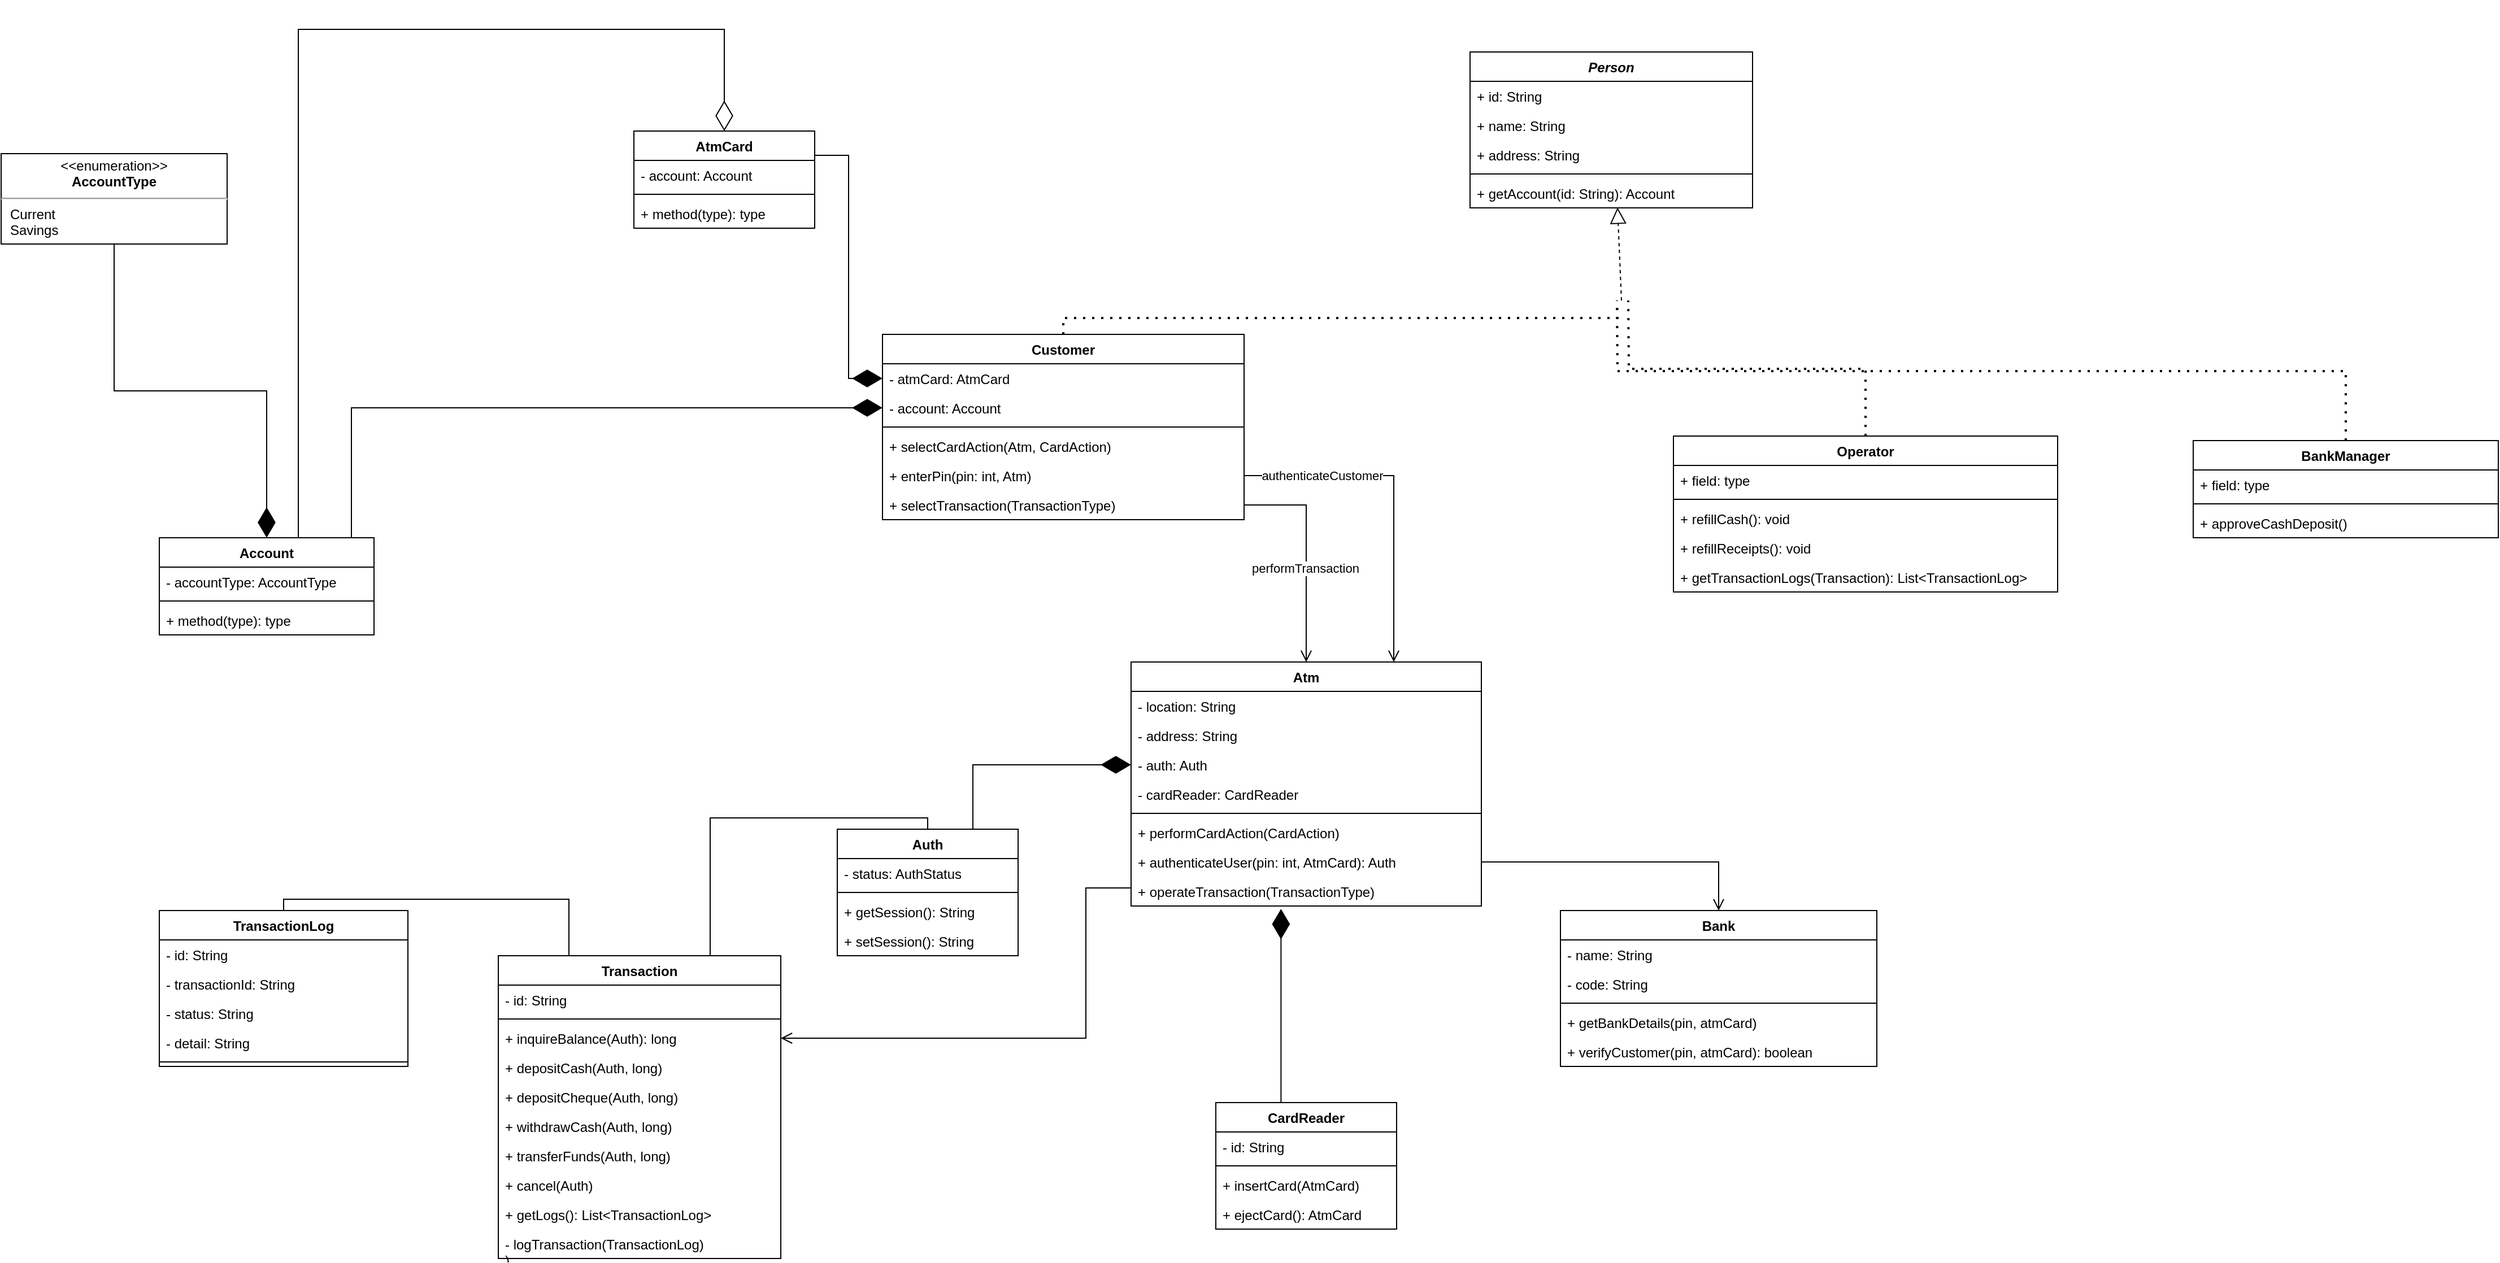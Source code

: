 <mxfile version="20.5.3" type="embed"><diagram id="eKSXfW6ebwsDHYNv0loQ" name="Page-1"><mxGraphModel dx="2106" dy="1080" grid="1" gridSize="10" guides="1" tooltips="1" connect="1" arrows="1" fold="1" page="1" pageScale="1" pageWidth="850" pageHeight="1100" math="0" shadow="0"><root><mxCell id="0"/><mxCell id="1" parent="0"/><mxCell id="2" value="Atm" style="swimlane;fontStyle=1;align=center;verticalAlign=top;childLayout=stackLayout;horizontal=1;startSize=26;horizontalStack=0;resizeParent=1;resizeParentMax=0;resizeLast=0;collapsible=1;marginBottom=0;" vertex="1" parent="1"><mxGeometry x="570" y="690" width="310" height="216" as="geometry"/></mxCell><mxCell id="3" value="- location: String" style="text;strokeColor=none;fillColor=none;align=left;verticalAlign=top;spacingLeft=4;spacingRight=4;overflow=hidden;rotatable=0;points=[[0,0.5],[1,0.5]];portConstraint=eastwest;" vertex="1" parent="2"><mxGeometry y="26" width="310" height="26" as="geometry"/></mxCell><mxCell id="109" value="- address: String" style="text;strokeColor=none;fillColor=none;align=left;verticalAlign=top;spacingLeft=4;spacingRight=4;overflow=hidden;rotatable=0;points=[[0,0.5],[1,0.5]];portConstraint=eastwest;" vertex="1" parent="2"><mxGeometry y="52" width="310" height="26" as="geometry"/></mxCell><mxCell id="112" value="- auth: Auth" style="text;strokeColor=none;fillColor=none;align=left;verticalAlign=top;spacingLeft=4;spacingRight=4;overflow=hidden;rotatable=0;points=[[0,0.5],[1,0.5]];portConstraint=eastwest;" vertex="1" parent="2"><mxGeometry y="78" width="310" height="26" as="geometry"/></mxCell><mxCell id="125" value="- cardReader: CardReader" style="text;strokeColor=none;fillColor=none;align=left;verticalAlign=top;spacingLeft=4;spacingRight=4;overflow=hidden;rotatable=0;points=[[0,0.5],[1,0.5]];portConstraint=eastwest;" vertex="1" parent="2"><mxGeometry y="104" width="310" height="26" as="geometry"/></mxCell><mxCell id="4" value="" style="line;strokeWidth=1;fillColor=none;align=left;verticalAlign=middle;spacingTop=-1;spacingLeft=3;spacingRight=3;rotatable=0;labelPosition=right;points=[];portConstraint=eastwest;strokeColor=inherit;" vertex="1" parent="2"><mxGeometry y="130" width="310" height="8" as="geometry"/></mxCell><mxCell id="123" value="+ performCardAction(CardAction)" style="text;strokeColor=none;fillColor=none;align=left;verticalAlign=top;spacingLeft=4;spacingRight=4;overflow=hidden;rotatable=0;points=[[0,0.5],[1,0.5]];portConstraint=eastwest;" vertex="1" parent="2"><mxGeometry y="138" width="310" height="26" as="geometry"/></mxCell><mxCell id="5" value="+ authenticateUser(pin: int, AtmCard): Auth" style="text;strokeColor=none;fillColor=none;align=left;verticalAlign=top;spacingLeft=4;spacingRight=4;overflow=hidden;rotatable=0;points=[[0,0.5],[1,0.5]];portConstraint=eastwest;" vertex="1" parent="2"><mxGeometry y="164" width="310" height="26" as="geometry"/></mxCell><mxCell id="110" value="+ operateTransaction(TransactionType)" style="text;strokeColor=none;fillColor=none;align=left;verticalAlign=top;spacingLeft=4;spacingRight=4;overflow=hidden;rotatable=0;points=[[0,0.5],[1,0.5]];portConstraint=eastwest;" vertex="1" parent="2"><mxGeometry y="190" width="310" height="26" as="geometry"/></mxCell><mxCell id="6" value="Operator" style="swimlane;fontStyle=1;align=center;verticalAlign=top;childLayout=stackLayout;horizontal=1;startSize=26;horizontalStack=0;resizeParent=1;resizeParentMax=0;resizeLast=0;collapsible=1;marginBottom=0;" vertex="1" parent="1"><mxGeometry x="1050" y="490" width="340" height="138" as="geometry"/></mxCell><mxCell id="7" value="+ field: type" style="text;strokeColor=none;fillColor=none;align=left;verticalAlign=top;spacingLeft=4;spacingRight=4;overflow=hidden;rotatable=0;points=[[0,0.5],[1,0.5]];portConstraint=eastwest;" vertex="1" parent="6"><mxGeometry y="26" width="340" height="26" as="geometry"/></mxCell><mxCell id="8" value="" style="line;strokeWidth=1;fillColor=none;align=left;verticalAlign=middle;spacingTop=-1;spacingLeft=3;spacingRight=3;rotatable=0;labelPosition=right;points=[];portConstraint=eastwest;strokeColor=inherit;" vertex="1" parent="6"><mxGeometry y="52" width="340" height="8" as="geometry"/></mxCell><mxCell id="9" value="+ refillCash(): void" style="text;strokeColor=none;fillColor=none;align=left;verticalAlign=top;spacingLeft=4;spacingRight=4;overflow=hidden;rotatable=0;points=[[0,0.5],[1,0.5]];portConstraint=eastwest;" vertex="1" parent="6"><mxGeometry y="60" width="340" height="26" as="geometry"/></mxCell><mxCell id="37" value="+ refillReceipts(): void" style="text;strokeColor=none;fillColor=none;align=left;verticalAlign=top;spacingLeft=4;spacingRight=4;overflow=hidden;rotatable=0;points=[[0,0.5],[1,0.5]];portConstraint=eastwest;" vertex="1" parent="6"><mxGeometry y="86" width="340" height="26" as="geometry"/></mxCell><mxCell id="47" value="+ getTransactionLogs(Transaction): List&lt;TransactionLog&gt;" style="text;strokeColor=none;fillColor=none;align=left;verticalAlign=top;spacingLeft=4;spacingRight=4;overflow=hidden;rotatable=0;points=[[0,0.5],[1,0.5]];portConstraint=eastwest;" vertex="1" parent="6"><mxGeometry y="112" width="340" height="26" as="geometry"/></mxCell><mxCell id="10" value="Customer" style="swimlane;fontStyle=1;align=center;verticalAlign=top;childLayout=stackLayout;horizontal=1;startSize=26;horizontalStack=0;resizeParent=1;resizeParentMax=0;resizeLast=0;collapsible=1;marginBottom=0;" vertex="1" parent="1"><mxGeometry x="350" y="400" width="320" height="164" as="geometry"/></mxCell><mxCell id="11" value="- atmCard: AtmCard" style="text;strokeColor=none;fillColor=none;align=left;verticalAlign=top;spacingLeft=4;spacingRight=4;overflow=hidden;rotatable=0;points=[[0,0.5],[1,0.5]];portConstraint=eastwest;" vertex="1" parent="10"><mxGeometry y="26" width="320" height="26" as="geometry"/></mxCell><mxCell id="116" value="- account: Account" style="text;strokeColor=none;fillColor=none;align=left;verticalAlign=top;spacingLeft=4;spacingRight=4;overflow=hidden;rotatable=0;points=[[0,0.5],[1,0.5]];portConstraint=eastwest;" vertex="1" parent="10"><mxGeometry y="52" width="320" height="26" as="geometry"/></mxCell><mxCell id="12" value="" style="line;strokeWidth=1;fillColor=none;align=left;verticalAlign=middle;spacingTop=-1;spacingLeft=3;spacingRight=3;rotatable=0;labelPosition=right;points=[];portConstraint=eastwest;strokeColor=inherit;" vertex="1" parent="10"><mxGeometry y="78" width="320" height="8" as="geometry"/></mxCell><mxCell id="88" value="+ selectCardAction(Atm, CardAction)" style="text;strokeColor=none;fillColor=none;align=left;verticalAlign=top;spacingLeft=4;spacingRight=4;overflow=hidden;rotatable=0;points=[[0,0.5],[1,0.5]];portConstraint=eastwest;" vertex="1" parent="10"><mxGeometry y="86" width="320" height="26" as="geometry"/></mxCell><mxCell id="13" value="+ enterPin(pin: int, Atm)" style="text;strokeColor=none;fillColor=none;align=left;verticalAlign=top;spacingLeft=4;spacingRight=4;overflow=hidden;rotatable=0;points=[[0,0.5],[1,0.5]];portConstraint=eastwest;" vertex="1" parent="10"><mxGeometry y="112" width="320" height="26" as="geometry"/></mxCell><mxCell id="86" value="+ selectTransaction(TransactionType)" style="text;strokeColor=none;fillColor=none;align=left;verticalAlign=top;spacingLeft=4;spacingRight=4;overflow=hidden;rotatable=0;points=[[0,0.5],[1,0.5]];portConstraint=eastwest;" vertex="1" parent="10"><mxGeometry y="138" width="320" height="26" as="geometry"/></mxCell><mxCell id="14" value="BankManager" style="swimlane;fontStyle=1;align=center;verticalAlign=top;childLayout=stackLayout;horizontal=1;startSize=26;horizontalStack=0;resizeParent=1;resizeParentMax=0;resizeLast=0;collapsible=1;marginBottom=0;" vertex="1" parent="1"><mxGeometry x="1510" y="494" width="270" height="86" as="geometry"/></mxCell><mxCell id="15" value="+ field: type" style="text;strokeColor=none;fillColor=none;align=left;verticalAlign=top;spacingLeft=4;spacingRight=4;overflow=hidden;rotatable=0;points=[[0,0.5],[1,0.5]];portConstraint=eastwest;" vertex="1" parent="14"><mxGeometry y="26" width="270" height="26" as="geometry"/></mxCell><mxCell id="16" value="" style="line;strokeWidth=1;fillColor=none;align=left;verticalAlign=middle;spacingTop=-1;spacingLeft=3;spacingRight=3;rotatable=0;labelPosition=right;points=[];portConstraint=eastwest;strokeColor=inherit;" vertex="1" parent="14"><mxGeometry y="52" width="270" height="8" as="geometry"/></mxCell><mxCell id="17" value="+ approveCashDeposit()" style="text;strokeColor=none;fillColor=none;align=left;verticalAlign=top;spacingLeft=4;spacingRight=4;overflow=hidden;rotatable=0;points=[[0,0.5],[1,0.5]];portConstraint=eastwest;" vertex="1" parent="14"><mxGeometry y="60" width="270" height="26" as="geometry"/></mxCell><mxCell id="18" value="Person" style="swimlane;fontStyle=3;align=center;verticalAlign=top;childLayout=stackLayout;horizontal=1;startSize=26;horizontalStack=0;resizeParent=1;resizeParentMax=0;resizeLast=0;collapsible=1;marginBottom=0;" vertex="1" parent="1"><mxGeometry x="870" y="150" width="250" height="138" as="geometry"/></mxCell><mxCell id="19" value="+ id: String" style="text;strokeColor=none;fillColor=none;align=left;verticalAlign=top;spacingLeft=4;spacingRight=4;overflow=hidden;rotatable=0;points=[[0,0.5],[1,0.5]];portConstraint=eastwest;" vertex="1" parent="18"><mxGeometry y="26" width="250" height="26" as="geometry"/></mxCell><mxCell id="22" value="+ name: String" style="text;strokeColor=none;fillColor=none;align=left;verticalAlign=top;spacingLeft=4;spacingRight=4;overflow=hidden;rotatable=0;points=[[0,0.5],[1,0.5]];portConstraint=eastwest;" vertex="1" parent="18"><mxGeometry y="52" width="250" height="26" as="geometry"/></mxCell><mxCell id="23" value="+ address: String" style="text;strokeColor=none;fillColor=none;align=left;verticalAlign=top;spacingLeft=4;spacingRight=4;overflow=hidden;rotatable=0;points=[[0,0.5],[1,0.5]];portConstraint=eastwest;" vertex="1" parent="18"><mxGeometry y="78" width="250" height="26" as="geometry"/></mxCell><mxCell id="20" value="" style="line;strokeWidth=1;fillColor=none;align=left;verticalAlign=middle;spacingTop=-1;spacingLeft=3;spacingRight=3;rotatable=0;labelPosition=right;points=[];portConstraint=eastwest;strokeColor=inherit;" vertex="1" parent="18"><mxGeometry y="104" width="250" height="8" as="geometry"/></mxCell><mxCell id="21" value="+ getAccount(id: String): Account" style="text;strokeColor=none;fillColor=none;align=left;verticalAlign=top;spacingLeft=4;spacingRight=4;overflow=hidden;rotatable=0;points=[[0,0.5],[1,0.5]];portConstraint=eastwest;" vertex="1" parent="18"><mxGeometry y="112" width="250" height="26" as="geometry"/></mxCell><mxCell id="28" value="CardReader" style="swimlane;fontStyle=1;align=center;verticalAlign=top;childLayout=stackLayout;horizontal=1;startSize=26;horizontalStack=0;resizeParent=1;resizeParentMax=0;resizeLast=0;collapsible=1;marginBottom=0;" vertex="1" parent="1"><mxGeometry x="645" y="1080" width="160" height="112" as="geometry"/></mxCell><mxCell id="29" value="- id: String" style="text;strokeColor=none;fillColor=none;align=left;verticalAlign=top;spacingLeft=4;spacingRight=4;overflow=hidden;rotatable=0;points=[[0,0.5],[1,0.5]];portConstraint=eastwest;" vertex="1" parent="28"><mxGeometry y="26" width="160" height="26" as="geometry"/></mxCell><mxCell id="30" value="" style="line;strokeWidth=1;fillColor=none;align=left;verticalAlign=middle;spacingTop=-1;spacingLeft=3;spacingRight=3;rotatable=0;labelPosition=right;points=[];portConstraint=eastwest;strokeColor=inherit;" vertex="1" parent="28"><mxGeometry y="52" width="160" height="8" as="geometry"/></mxCell><mxCell id="31" value="+ insertCard(AtmCard)" style="text;strokeColor=none;fillColor=none;align=left;verticalAlign=top;spacingLeft=4;spacingRight=4;overflow=hidden;rotatable=0;points=[[0,0.5],[1,0.5]];portConstraint=eastwest;" vertex="1" parent="28"><mxGeometry y="60" width="160" height="26" as="geometry"/></mxCell><mxCell id="91" value="+ ejectCard(): AtmCard" style="text;strokeColor=none;fillColor=none;align=left;verticalAlign=top;spacingLeft=4;spacingRight=4;overflow=hidden;rotatable=0;points=[[0,0.5],[1,0.5]];portConstraint=eastwest;" vertex="1" parent="28"><mxGeometry y="86" width="160" height="26" as="geometry"/></mxCell><mxCell id="32" value="AtmCard" style="swimlane;fontStyle=1;align=center;verticalAlign=top;childLayout=stackLayout;horizontal=1;startSize=26;horizontalStack=0;resizeParent=1;resizeParentMax=0;resizeLast=0;collapsible=1;marginBottom=0;" vertex="1" parent="1"><mxGeometry x="130" y="220" width="160" height="86" as="geometry"/></mxCell><mxCell id="33" value="- account: Account" style="text;strokeColor=none;fillColor=none;align=left;verticalAlign=top;spacingLeft=4;spacingRight=4;overflow=hidden;rotatable=0;points=[[0,0.5],[1,0.5]];portConstraint=eastwest;" vertex="1" parent="32"><mxGeometry y="26" width="160" height="26" as="geometry"/></mxCell><mxCell id="34" value="" style="line;strokeWidth=1;fillColor=none;align=left;verticalAlign=middle;spacingTop=-1;spacingLeft=3;spacingRight=3;rotatable=0;labelPosition=right;points=[];portConstraint=eastwest;strokeColor=inherit;" vertex="1" parent="32"><mxGeometry y="52" width="160" height="8" as="geometry"/></mxCell><mxCell id="35" value="+ method(type): type" style="text;strokeColor=none;fillColor=none;align=left;verticalAlign=top;spacingLeft=4;spacingRight=4;overflow=hidden;rotatable=0;points=[[0,0.5],[1,0.5]];portConstraint=eastwest;" vertex="1" parent="32"><mxGeometry y="60" width="160" height="26" as="geometry"/></mxCell><mxCell id="43" value="Bank" style="swimlane;fontStyle=1;align=center;verticalAlign=top;childLayout=stackLayout;horizontal=1;startSize=26;horizontalStack=0;resizeParent=1;resizeParentMax=0;resizeLast=0;collapsible=1;marginBottom=0;" vertex="1" parent="1"><mxGeometry x="950" y="910" width="280" height="138" as="geometry"/></mxCell><mxCell id="44" value="- name: String" style="text;strokeColor=none;fillColor=none;align=left;verticalAlign=top;spacingLeft=4;spacingRight=4;overflow=hidden;rotatable=0;points=[[0,0.5],[1,0.5]];portConstraint=eastwest;" vertex="1" parent="43"><mxGeometry y="26" width="280" height="26" as="geometry"/></mxCell><mxCell id="97" value="- code: String" style="text;strokeColor=none;fillColor=none;align=left;verticalAlign=top;spacingLeft=4;spacingRight=4;overflow=hidden;rotatable=0;points=[[0,0.5],[1,0.5]];portConstraint=eastwest;" vertex="1" parent="43"><mxGeometry y="52" width="280" height="26" as="geometry"/></mxCell><mxCell id="45" value="" style="line;strokeWidth=1;fillColor=none;align=left;verticalAlign=middle;spacingTop=-1;spacingLeft=3;spacingRight=3;rotatable=0;labelPosition=right;points=[];portConstraint=eastwest;strokeColor=inherit;" vertex="1" parent="43"><mxGeometry y="78" width="280" height="8" as="geometry"/></mxCell><mxCell id="46" value="+ getBankDetails(pin, atmCard)" style="text;strokeColor=none;fillColor=none;align=left;verticalAlign=top;spacingLeft=4;spacingRight=4;overflow=hidden;rotatable=0;points=[[0,0.5],[1,0.5]];portConstraint=eastwest;" vertex="1" parent="43"><mxGeometry y="86" width="280" height="26" as="geometry"/></mxCell><mxCell id="118" value="+ verifyCustomer(pin, atmCard): boolean" style="text;strokeColor=none;fillColor=none;align=left;verticalAlign=top;spacingLeft=4;spacingRight=4;overflow=hidden;rotatable=0;points=[[0,0.5],[1,0.5]];portConstraint=eastwest;" vertex="1" parent="43"><mxGeometry y="112" width="280" height="26" as="geometry"/></mxCell><mxCell id="50" value="Transaction" style="swimlane;fontStyle=1;align=center;verticalAlign=top;childLayout=stackLayout;horizontal=1;startSize=26;horizontalStack=0;resizeParent=1;resizeParentMax=0;resizeLast=0;collapsible=1;marginBottom=0;" vertex="1" parent="1"><mxGeometry x="10" y="950" width="250" height="268" as="geometry"/></mxCell><mxCell id="51" value="- id: String" style="text;strokeColor=none;fillColor=none;align=left;verticalAlign=top;spacingLeft=4;spacingRight=4;overflow=hidden;rotatable=0;points=[[0,0.5],[1,0.5]];portConstraint=eastwest;" vertex="1" parent="50"><mxGeometry y="26" width="250" height="26" as="geometry"/></mxCell><mxCell id="52" value="" style="line;strokeWidth=1;fillColor=none;align=left;verticalAlign=middle;spacingTop=-1;spacingLeft=3;spacingRight=3;rotatable=0;labelPosition=right;points=[];portConstraint=eastwest;strokeColor=inherit;" vertex="1" parent="50"><mxGeometry y="52" width="250" height="8" as="geometry"/></mxCell><mxCell id="77" value="+ inquireBalance(Auth): long" style="text;strokeColor=none;fillColor=none;align=left;verticalAlign=top;spacingLeft=4;spacingRight=4;overflow=hidden;rotatable=0;points=[[0,0.5],[1,0.5]];portConstraint=eastwest;" vertex="1" parent="50"><mxGeometry y="60" width="250" height="26" as="geometry"/></mxCell><mxCell id="78" value="+ depositCash(Auth, long)" style="text;strokeColor=none;fillColor=none;align=left;verticalAlign=top;spacingLeft=4;spacingRight=4;overflow=hidden;rotatable=0;points=[[0,0.5],[1,0.5]];portConstraint=eastwest;" vertex="1" parent="50"><mxGeometry y="86" width="250" height="26" as="geometry"/></mxCell><mxCell id="79" value="+ depositCheque(Auth, long)" style="text;strokeColor=none;fillColor=none;align=left;verticalAlign=top;spacingLeft=4;spacingRight=4;overflow=hidden;rotatable=0;points=[[0,0.5],[1,0.5]];portConstraint=eastwest;" vertex="1" parent="50"><mxGeometry y="112" width="250" height="26" as="geometry"/></mxCell><mxCell id="80" value="+ withdrawCash(Auth, long)" style="text;strokeColor=none;fillColor=none;align=left;verticalAlign=top;spacingLeft=4;spacingRight=4;overflow=hidden;rotatable=0;points=[[0,0.5],[1,0.5]];portConstraint=eastwest;" vertex="1" parent="50"><mxGeometry y="138" width="250" height="26" as="geometry"/></mxCell><mxCell id="81" value="+ transferFunds(Auth, long)" style="text;strokeColor=none;fillColor=none;align=left;verticalAlign=top;spacingLeft=4;spacingRight=4;overflow=hidden;rotatable=0;points=[[0,0.5],[1,0.5]];portConstraint=eastwest;" vertex="1" parent="50"><mxGeometry y="164" width="250" height="26" as="geometry"/></mxCell><mxCell id="92" value="+ cancel(Auth)" style="text;strokeColor=none;fillColor=none;align=left;verticalAlign=top;spacingLeft=4;spacingRight=4;overflow=hidden;rotatable=0;points=[[0,0.5],[1,0.5]];portConstraint=eastwest;" vertex="1" parent="50"><mxGeometry y="190" width="250" height="26" as="geometry"/></mxCell><mxCell id="53" value="+ getLogs(): List&lt;TransactionLog&gt;" style="text;strokeColor=none;fillColor=none;align=left;verticalAlign=top;spacingLeft=4;spacingRight=4;overflow=hidden;rotatable=0;points=[[0,0.5],[1,0.5]];portConstraint=eastwest;" vertex="1" parent="50"><mxGeometry y="216" width="250" height="26" as="geometry"/></mxCell><mxCell id="94" value="- logTransaction(TransactionLog)&#10;)" style="text;strokeColor=none;fillColor=none;align=left;verticalAlign=top;spacingLeft=4;spacingRight=4;overflow=hidden;rotatable=0;points=[[0,0.5],[1,0.5]];portConstraint=eastwest;" vertex="1" parent="50"><mxGeometry y="242" width="250" height="26" as="geometry"/></mxCell><mxCell id="54" value="TransactionLog" style="swimlane;fontStyle=1;align=center;verticalAlign=top;childLayout=stackLayout;horizontal=1;startSize=26;horizontalStack=0;resizeParent=1;resizeParentMax=0;resizeLast=0;collapsible=1;marginBottom=0;" vertex="1" parent="1"><mxGeometry x="-290" y="910" width="220" height="138" as="geometry"><mxRectangle x="60" y="530" width="130" height="30" as="alternateBounds"/></mxGeometry></mxCell><mxCell id="55" value="- id: String" style="text;strokeColor=none;fillColor=none;align=left;verticalAlign=top;spacingLeft=4;spacingRight=4;overflow=hidden;rotatable=0;points=[[0,0.5],[1,0.5]];portConstraint=eastwest;" vertex="1" parent="54"><mxGeometry y="26" width="220" height="26" as="geometry"/></mxCell><mxCell id="70" value="- transactionId: String" style="text;strokeColor=none;fillColor=none;align=left;verticalAlign=top;spacingLeft=4;spacingRight=4;overflow=hidden;rotatable=0;points=[[0,0.5],[1,0.5]];portConstraint=eastwest;" vertex="1" parent="54"><mxGeometry y="52" width="220" height="26" as="geometry"/></mxCell><mxCell id="69" value="- status: String" style="text;strokeColor=none;fillColor=none;align=left;verticalAlign=top;spacingLeft=4;spacingRight=4;overflow=hidden;rotatable=0;points=[[0,0.5],[1,0.5]];portConstraint=eastwest;" vertex="1" parent="54"><mxGeometry y="78" width="220" height="26" as="geometry"/></mxCell><mxCell id="68" value="- detail: String" style="text;strokeColor=none;fillColor=none;align=left;verticalAlign=top;spacingLeft=4;spacingRight=4;overflow=hidden;rotatable=0;points=[[0,0.5],[1,0.5]];portConstraint=eastwest;" vertex="1" parent="54"><mxGeometry y="104" width="220" height="26" as="geometry"/></mxCell><mxCell id="56" value="" style="line;strokeWidth=1;fillColor=none;align=left;verticalAlign=middle;spacingTop=-1;spacingLeft=3;spacingRight=3;rotatable=0;labelPosition=right;points=[];portConstraint=eastwest;strokeColor=inherit;" vertex="1" parent="54"><mxGeometry y="130" width="220" height="8" as="geometry"/></mxCell><mxCell id="63" value="Auth" style="swimlane;fontStyle=1;align=center;verticalAlign=top;childLayout=stackLayout;horizontal=1;startSize=26;horizontalStack=0;resizeParent=1;resizeParentMax=0;resizeLast=0;collapsible=1;marginBottom=0;" vertex="1" parent="1"><mxGeometry x="310" y="838" width="160" height="112" as="geometry"/></mxCell><mxCell id="64" value="- status: AuthStatus" style="text;strokeColor=none;fillColor=none;align=left;verticalAlign=top;spacingLeft=4;spacingRight=4;overflow=hidden;rotatable=0;points=[[0,0.5],[1,0.5]];portConstraint=eastwest;" vertex="1" parent="63"><mxGeometry y="26" width="160" height="26" as="geometry"/></mxCell><mxCell id="65" value="" style="line;strokeWidth=1;fillColor=none;align=left;verticalAlign=middle;spacingTop=-1;spacingLeft=3;spacingRight=3;rotatable=0;labelPosition=right;points=[];portConstraint=eastwest;strokeColor=inherit;" vertex="1" parent="63"><mxGeometry y="52" width="160" height="8" as="geometry"/></mxCell><mxCell id="66" value="+ getSession(): String" style="text;strokeColor=none;fillColor=none;align=left;verticalAlign=top;spacingLeft=4;spacingRight=4;overflow=hidden;rotatable=0;points=[[0,0.5],[1,0.5]];portConstraint=eastwest;" vertex="1" parent="63"><mxGeometry y="60" width="160" height="26" as="geometry"/></mxCell><mxCell id="67" value="+ setSession(): String" style="text;strokeColor=none;fillColor=none;align=left;verticalAlign=top;spacingLeft=4;spacingRight=4;overflow=hidden;rotatable=0;points=[[0,0.5],[1,0.5]];portConstraint=eastwest;" vertex="1" parent="63"><mxGeometry y="86" width="160" height="26" as="geometry"/></mxCell><mxCell id="71" value="Account" style="swimlane;fontStyle=1;align=center;verticalAlign=top;childLayout=stackLayout;horizontal=1;startSize=26;horizontalStack=0;resizeParent=1;resizeParentMax=0;resizeLast=0;collapsible=1;marginBottom=0;" vertex="1" parent="1"><mxGeometry x="-290" y="580" width="190" height="86" as="geometry"/></mxCell><mxCell id="72" value="- accountType: AccountType" style="text;strokeColor=none;fillColor=none;align=left;verticalAlign=top;spacingLeft=4;spacingRight=4;overflow=hidden;rotatable=0;points=[[0,0.5],[1,0.5]];portConstraint=eastwest;" vertex="1" parent="71"><mxGeometry y="26" width="190" height="26" as="geometry"/></mxCell><mxCell id="73" value="" style="line;strokeWidth=1;fillColor=none;align=left;verticalAlign=middle;spacingTop=-1;spacingLeft=3;spacingRight=3;rotatable=0;labelPosition=right;points=[];portConstraint=eastwest;strokeColor=inherit;" vertex="1" parent="71"><mxGeometry y="52" width="190" height="8" as="geometry"/></mxCell><mxCell id="74" value="+ method(type): type" style="text;strokeColor=none;fillColor=none;align=left;verticalAlign=top;spacingLeft=4;spacingRight=4;overflow=hidden;rotatable=0;points=[[0,0.5],[1,0.5]];portConstraint=eastwest;" vertex="1" parent="71"><mxGeometry y="60" width="190" height="26" as="geometry"/></mxCell><mxCell id="75" value="&lt;p style=&quot;margin:0px;margin-top:4px;text-align:center;&quot;&gt;&amp;lt;&amp;lt;enumeration&amp;gt;&amp;gt;&lt;br&gt;&lt;b&gt;AccountType&lt;/b&gt;&lt;/p&gt;&lt;hr&gt;&lt;p style=&quot;margin:0px;margin-left:8px;text-align:left;&quot;&gt;Current&lt;br&gt;Savings&lt;/p&gt;" style="shape=rect;html=1;overflow=fill;whiteSpace=wrap;" vertex="1" parent="1"><mxGeometry x="-430" y="240" width="200" height="80" as="geometry"/></mxCell><mxCell id="76" value="" style="endArrow=diamondThin;endFill=1;endSize=24;html=1;rounded=0;exitX=0.5;exitY=1;exitDx=0;exitDy=0;entryX=0.5;entryY=0;entryDx=0;entryDy=0;edgeStyle=orthogonalEdgeStyle;" edge="1" parent="1" source="75" target="71"><mxGeometry width="160" relative="1" as="geometry"><mxPoint x="-650" y="450" as="sourcePoint"/><mxPoint x="-525" y="410" as="targetPoint"/></mxGeometry></mxCell><mxCell id="82" value="" style="endArrow=block;dashed=1;endFill=0;endSize=12;html=1;rounded=0;entryX=0.522;entryY=0.985;entryDx=0;entryDy=0;entryPerimeter=0;" edge="1" parent="1" target="21"><mxGeometry width="160" relative="1" as="geometry"><mxPoint x="1004" y="370" as="sourcePoint"/><mxPoint x="840" y="390" as="targetPoint"/></mxGeometry></mxCell><mxCell id="83" value="" style="endArrow=none;dashed=1;html=1;dashPattern=1 3;strokeWidth=2;rounded=0;exitX=0.5;exitY=0;exitDx=0;exitDy=0;edgeStyle=orthogonalEdgeStyle;" edge="1" parent="1" source="10"><mxGeometry width="50" height="50" relative="1" as="geometry"><mxPoint x="690" y="440" as="sourcePoint"/><mxPoint x="1000" y="370" as="targetPoint"/></mxGeometry></mxCell><mxCell id="84" value="" style="endArrow=none;dashed=1;html=1;dashPattern=1 3;strokeWidth=2;rounded=0;exitX=0.5;exitY=0;exitDx=0;exitDy=0;edgeStyle=orthogonalEdgeStyle;" edge="1" parent="1" source="6"><mxGeometry width="50" height="50" relative="1" as="geometry"><mxPoint x="700" y="480" as="sourcePoint"/><mxPoint x="1010" y="370" as="targetPoint"/></mxGeometry></mxCell><mxCell id="85" value="" style="endArrow=none;dashed=1;html=1;dashPattern=1 3;strokeWidth=2;rounded=0;exitX=0.5;exitY=0;exitDx=0;exitDy=0;edgeStyle=orthogonalEdgeStyle;elbow=vertical;" edge="1" parent="1" source="14"><mxGeometry width="50" height="50" relative="1" as="geometry"><mxPoint x="1480" y="470" as="sourcePoint"/><mxPoint x="1000" y="370" as="targetPoint"/></mxGeometry></mxCell><mxCell id="93" value="" style="endArrow=diamondThin;endFill=1;endSize=24;html=1;rounded=0;elbow=vertical;exitX=1;exitY=0.25;exitDx=0;exitDy=0;edgeStyle=orthogonalEdgeStyle;entryX=0;entryY=0.5;entryDx=0;entryDy=0;" edge="1" parent="1" source="32" target="11"><mxGeometry width="160" relative="1" as="geometry"><mxPoint x="250" y="510" as="sourcePoint"/><mxPoint x="600" y="380" as="targetPoint"/></mxGeometry></mxCell><mxCell id="95" value="" style="edgeStyle=orthogonalEdgeStyle;html=1;endArrow=none;elbow=vertical;rounded=0;entryX=0.25;entryY=0;entryDx=0;entryDy=0;exitX=0.5;exitY=0;exitDx=0;exitDy=0;" edge="1" parent="1" source="54" target="50"><mxGeometry width="160" relative="1" as="geometry"><mxPoint x="-80" y="670" as="sourcePoint"/><mxPoint x="80" y="670" as="targetPoint"/></mxGeometry></mxCell><mxCell id="96" value="" style="edgeStyle=orthogonalEdgeStyle;html=1;endArrow=none;elbow=vertical;rounded=0;entryX=0.5;entryY=0;entryDx=0;entryDy=0;exitX=0.75;exitY=0;exitDx=0;exitDy=0;" edge="1" parent="1" source="50" target="63"><mxGeometry width="160" relative="1" as="geometry"><mxPoint x="80" y="470" as="sourcePoint"/><mxPoint x="240" y="470" as="targetPoint"/></mxGeometry></mxCell><mxCell id="101" value="" style="endArrow=open;startArrow=none;endFill=0;startFill=0;endSize=8;html=1;verticalAlign=bottom;labelBackgroundColor=none;strokeWidth=1;rounded=0;elbow=vertical;entryX=1;entryY=0.5;entryDx=0;entryDy=0;edgeStyle=orthogonalEdgeStyle;exitX=0;exitY=0.5;exitDx=0;exitDy=0;" edge="1" parent="1" source="110" target="77"><mxGeometry width="160" relative="1" as="geometry"><mxPoint x="490" y="800" as="sourcePoint"/><mxPoint x="270" y="580" as="targetPoint"/><Array as="points"><mxPoint x="570" y="890"/><mxPoint x="530" y="890"/><mxPoint x="530" y="1023"/></Array></mxGeometry></mxCell><mxCell id="104" value="" style="endArrow=diamondThin;endFill=0;endSize=24;html=1;rounded=0;elbow=vertical;entryX=0.5;entryY=0;entryDx=0;entryDy=0;exitX=0.75;exitY=0;exitDx=0;exitDy=0;edgeStyle=orthogonalEdgeStyle;" edge="1" parent="1" source="71" target="32"><mxGeometry width="160" relative="1" as="geometry"><mxPoint x="60" y="50" as="sourcePoint"/><mxPoint x="220" y="50" as="targetPoint"/><Array as="points"><mxPoint x="-167" y="130"/><mxPoint x="210" y="130"/></Array></mxGeometry></mxCell><mxCell id="105" value="" style="endArrow=diamondThin;endFill=1;endSize=24;html=1;rounded=0;elbow=vertical;entryX=0;entryY=0.5;entryDx=0;entryDy=0;edgeStyle=orthogonalEdgeStyle;" edge="1" parent="1" target="116"><mxGeometry width="160" relative="1" as="geometry"><mxPoint x="-120" y="580" as="sourcePoint"/><mxPoint x="550" y="210" as="targetPoint"/><Array as="points"><mxPoint x="-120" y="580"/><mxPoint x="-120" y="465"/></Array></mxGeometry></mxCell><mxCell id="107" value="" style="endArrow=open;startArrow=none;endFill=0;startFill=0;endSize=8;html=1;verticalAlign=bottom;labelBackgroundColor=none;strokeWidth=1;rounded=0;elbow=vertical;entryX=0.5;entryY=0;entryDx=0;entryDy=0;exitX=1;exitY=0.5;exitDx=0;exitDy=0;edgeStyle=orthogonalEdgeStyle;" edge="1" parent="1" source="5" target="43"><mxGeometry width="160" relative="1" as="geometry"><mxPoint x="-560" y="300" as="sourcePoint"/><mxPoint x="-400" y="300" as="targetPoint"/></mxGeometry></mxCell><mxCell id="108" value="" style="endArrow=open;startArrow=none;endFill=0;startFill=0;endSize=8;html=1;verticalAlign=bottom;labelBackgroundColor=none;strokeWidth=1;rounded=0;elbow=vertical;exitX=1;exitY=0.5;exitDx=0;exitDy=0;entryX=0.75;entryY=0;entryDx=0;entryDy=0;edgeStyle=orthogonalEdgeStyle;" edge="1" parent="1" source="13" target="2"><mxGeometry width="160" relative="1" as="geometry"><mxPoint x="500" y="650" as="sourcePoint"/><mxPoint x="660" y="650" as="targetPoint"/></mxGeometry></mxCell><mxCell id="117" value="authenticateCustomer" style="edgeLabel;html=1;align=center;verticalAlign=middle;resizable=0;points=[];" vertex="1" connectable="0" parent="108"><mxGeometry x="-0.34" y="3" relative="1" as="geometry"><mxPoint x="-29" y="3" as="offset"/></mxGeometry></mxCell><mxCell id="113" value="" style="endArrow=diamondThin;endFill=1;endSize=24;html=1;rounded=0;elbow=vertical;entryX=0;entryY=0.5;entryDx=0;entryDy=0;exitX=0.75;exitY=0;exitDx=0;exitDy=0;edgeStyle=orthogonalEdgeStyle;" edge="1" parent="1" source="63" target="112"><mxGeometry width="160" relative="1" as="geometry"><mxPoint x="350" y="820" as="sourcePoint"/><mxPoint x="510" y="820" as="targetPoint"/></mxGeometry></mxCell><mxCell id="120" value="" style="endArrow=open;startArrow=none;endFill=0;startFill=0;endSize=8;html=1;verticalAlign=bottom;labelBackgroundColor=none;strokeWidth=1;rounded=0;elbow=vertical;entryX=0.5;entryY=0;entryDx=0;entryDy=0;exitX=1;exitY=0.5;exitDx=0;exitDy=0;edgeStyle=orthogonalEdgeStyle;" edge="1" parent="1" source="86" target="2"><mxGeometry width="160" relative="1" as="geometry"><mxPoint x="570" y="630" as="sourcePoint"/><mxPoint x="730" y="630" as="targetPoint"/></mxGeometry></mxCell><mxCell id="121" value="performTransaction" style="edgeLabel;html=1;align=center;verticalAlign=middle;resizable=0;points=[];" vertex="1" connectable="0" parent="120"><mxGeometry x="0.137" y="-1" relative="1" as="geometry"><mxPoint as="offset"/></mxGeometry></mxCell><mxCell id="124" value="" style="endArrow=diamondThin;endFill=1;endSize=24;html=1;rounded=0;elbow=vertical;entryX=0.428;entryY=1.099;entryDx=0;entryDy=0;entryPerimeter=0;exitX=0.5;exitY=0;exitDx=0;exitDy=0;edgeStyle=orthogonalEdgeStyle;" edge="1" parent="1" source="28" target="110"><mxGeometry width="160" relative="1" as="geometry"><mxPoint x="560" y="920" as="sourcePoint"/><mxPoint x="720" y="920" as="targetPoint"/><Array as="points"><mxPoint x="703" y="1080"/></Array></mxGeometry></mxCell></root></mxGraphModel></diagram></mxfile>